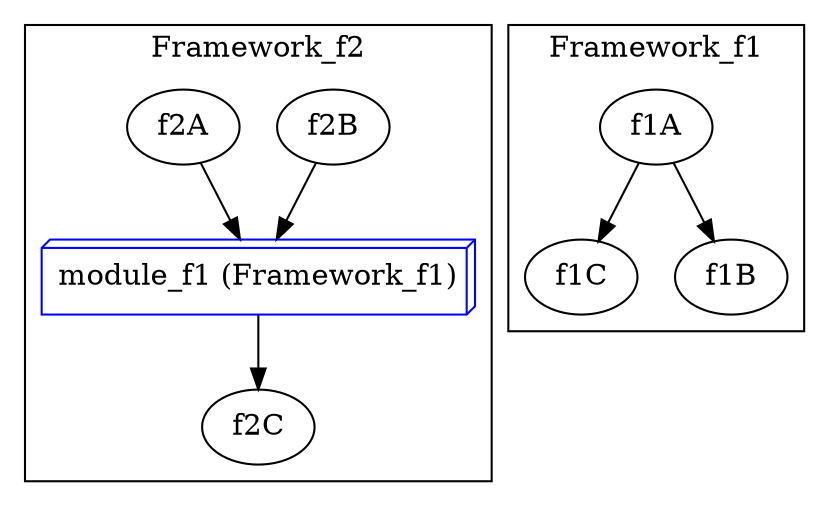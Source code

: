 digraph Framework_f2 {
subgraph cluster_f2 {
label="Framework_f2";
p0x7f1808654368[label="f2C"];
p0x7f1808654480[label="f2B"];
p0x7f1808654480 -> p0x7f18086546b0;
p0x7f1808654598[label="f2A"];
p0x7f1808654598 -> p0x7f18086546b0;
p0x7f18086546b0[shape=box3d, color=blue, label="module_f1 (Framework_f1)"];
p0x7f18086546b0->p0x7f1808654368;
}
subgraph cluster_f1 {
label="Framework_f1";
p0x7f1808654020[label="f1C"];
p0x7f1808654138[label="f1B"];
p0x7f1808654250[label="f1A"];
p0x7f1808654250 -> p0x7f1808654138;
p0x7f1808654250 -> p0x7f1808654020;
}
}


